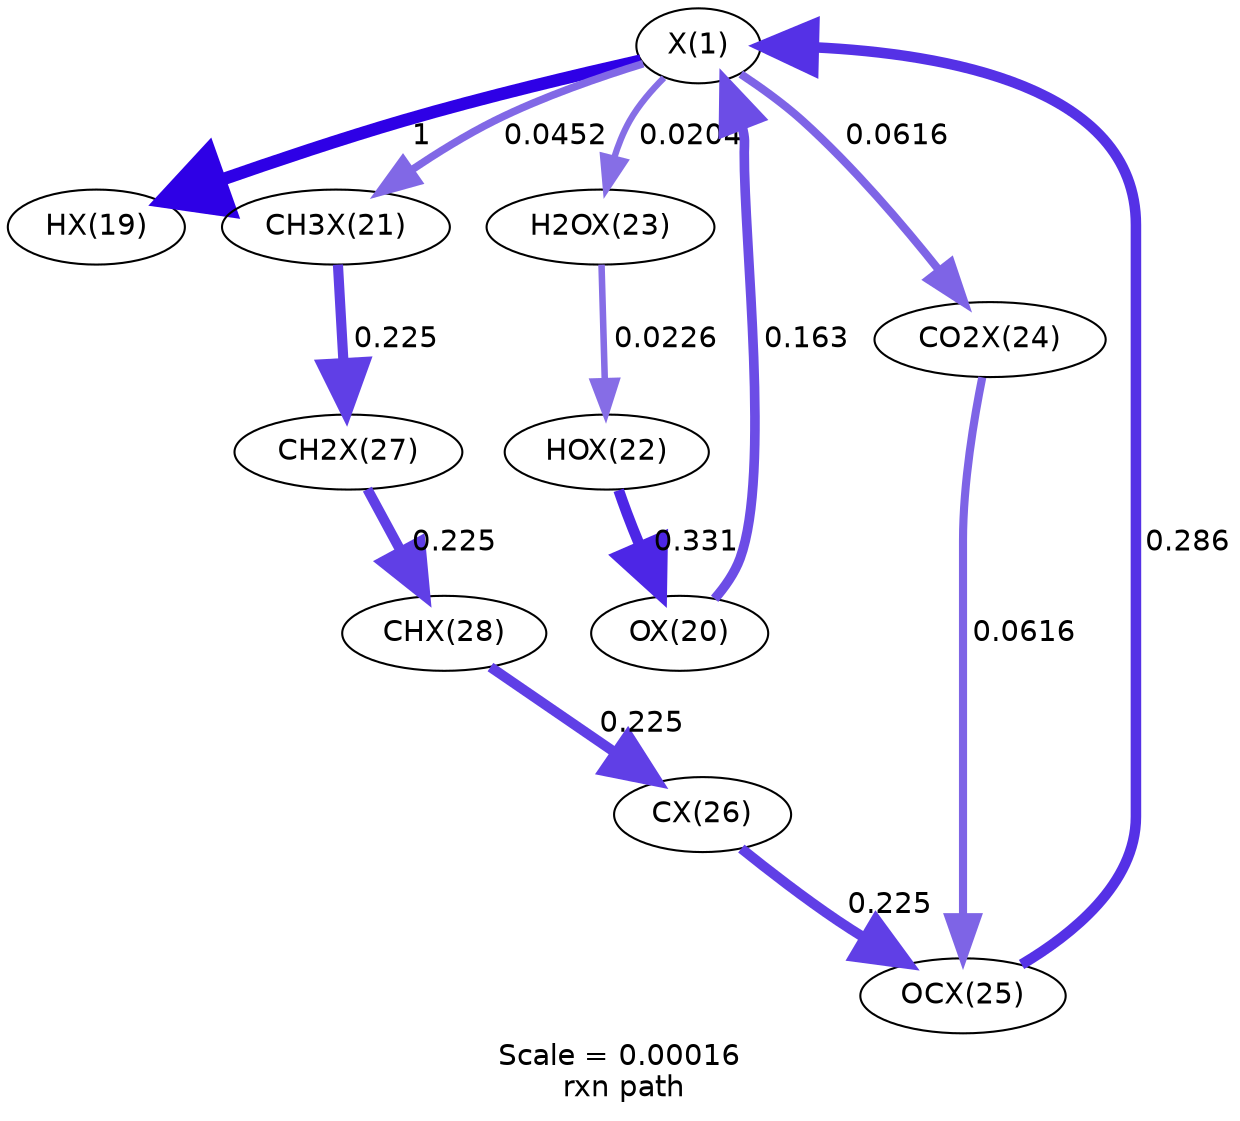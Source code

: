 digraph reaction_paths {
center=1;
s27 -> s28[fontname="Helvetica", penwidth=6, arrowsize=3, color="0.7, 1.5, 0.9"
, label=" 1"];
s29 -> s27[fontname="Helvetica", penwidth=4.63, arrowsize=2.32, color="0.7, 0.663, 0.9"
, label=" 0.163"];
s27 -> s30[fontname="Helvetica", penwidth=3.66, arrowsize=1.83, color="0.7, 0.545, 0.9"
, label=" 0.0452"];
s34 -> s27[fontname="Helvetica", penwidth=5.06, arrowsize=2.53, color="0.7, 0.786, 0.9"
, label=" 0.286"];
s27 -> s32[fontname="Helvetica", penwidth=3.06, arrowsize=1.53, color="0.7, 0.52, 0.9"
, label=" 0.0204"];
s27 -> s33[fontname="Helvetica", penwidth=3.9, arrowsize=1.95, color="0.7, 0.562, 0.9"
, label=" 0.0616"];
s31 -> s29[fontname="Helvetica", penwidth=5.17, arrowsize=2.58, color="0.7, 0.831, 0.9"
, label=" 0.331"];
s32 -> s31[fontname="Helvetica", penwidth=3.14, arrowsize=1.57, color="0.7, 0.523, 0.9"
, label=" 0.0226"];
s30 -> s36[fontname="Helvetica", penwidth=4.87, arrowsize=2.44, color="0.7, 0.725, 0.9"
, label=" 0.225"];
s36 -> s37[fontname="Helvetica", penwidth=4.87, arrowsize=2.44, color="0.7, 0.725, 0.9"
, label=" 0.225"];
s37 -> s35[fontname="Helvetica", penwidth=4.87, arrowsize=2.44, color="0.7, 0.725, 0.9"
, label=" 0.225"];
s35 -> s34[fontname="Helvetica", penwidth=4.87, arrowsize=2.44, color="0.7, 0.725, 0.9"
, label=" 0.225"];
s33 -> s34[fontname="Helvetica", penwidth=3.9, arrowsize=1.95, color="0.7, 0.562, 0.9"
, label=" 0.0616"];
s27 [ fontname="Helvetica", label="X(1)"];
s28 [ fontname="Helvetica", label="HX(19)"];
s29 [ fontname="Helvetica", label="OX(20)"];
s30 [ fontname="Helvetica", label="CH3X(21)"];
s31 [ fontname="Helvetica", label="HOX(22)"];
s32 [ fontname="Helvetica", label="H2OX(23)"];
s33 [ fontname="Helvetica", label="CO2X(24)"];
s34 [ fontname="Helvetica", label="OCX(25)"];
s35 [ fontname="Helvetica", label="CX(26)"];
s36 [ fontname="Helvetica", label="CH2X(27)"];
s37 [ fontname="Helvetica", label="CHX(28)"];
 label = "Scale = 0.00016\l rxn path";
 fontname = "Helvetica";
}
